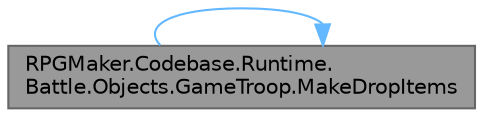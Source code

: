digraph "RPGMaker.Codebase.Runtime.Battle.Objects.GameTroop.MakeDropItems"
{
 // LATEX_PDF_SIZE
  bgcolor="transparent";
  edge [fontname=Helvetica,fontsize=10,labelfontname=Helvetica,labelfontsize=10];
  node [fontname=Helvetica,fontsize=10,shape=box,height=0.2,width=0.4];
  rankdir="RL";
  Node1 [id="Node000001",label="RPGMaker.Codebase.Runtime.\lBattle.Objects.GameTroop.MakeDropItems",height=0.2,width=0.4,color="gray40", fillcolor="grey60", style="filled", fontcolor="black",tooltip="ドロップアイテムを作成して配列で返す"];
  Node1 -> Node1 [id="edge1_Node000001_Node000001",dir="back",color="steelblue1",style="solid",tooltip=" "];
}
